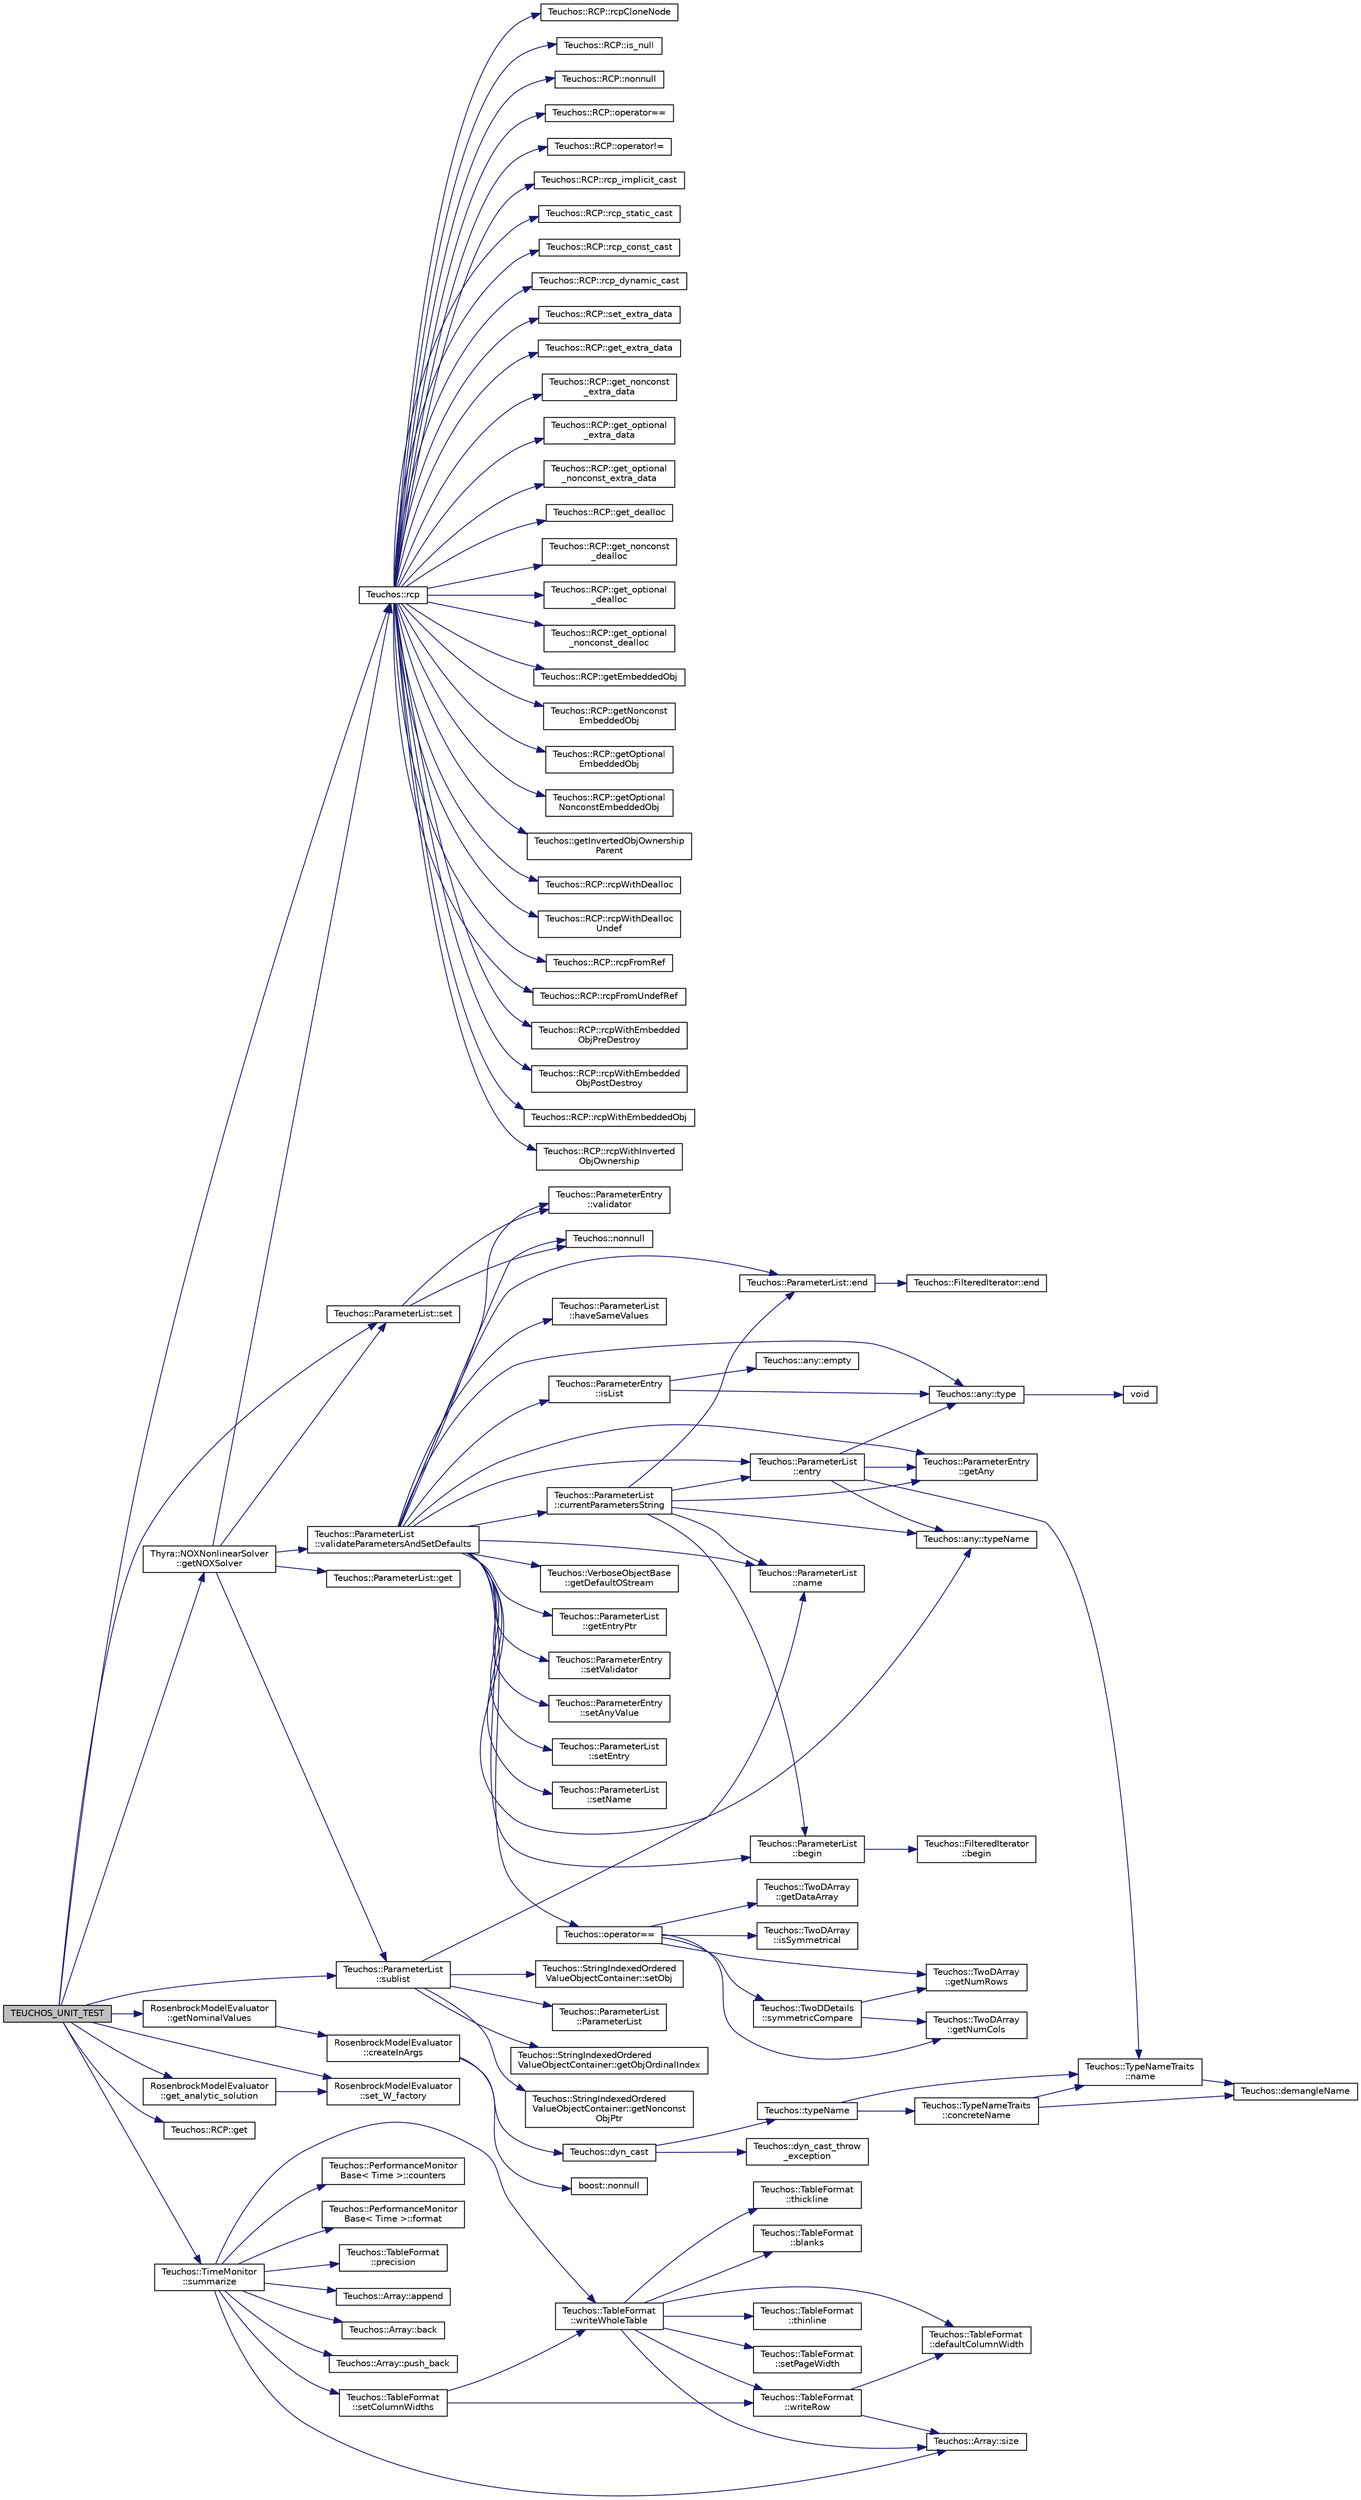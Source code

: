 digraph "TEUCHOS_UNIT_TEST"
{
  edge [fontname="Helvetica",fontsize="10",labelfontname="Helvetica",labelfontsize="10"];
  node [fontname="Helvetica",fontsize="10",shape=record];
  rankdir="LR";
  Node0 [label="TEUCHOS_UNIT_TEST",height=0.2,width=0.4,color="black", fillcolor="grey75", style="filled", fontcolor="black"];
  Node0 -> Node1 [color="midnightblue",fontsize="10",style="solid",fontname="Helvetica"];
  Node1 [label="Teuchos::rcp",height=0.2,width=0.4,color="black", fillcolor="white", style="filled",URL="$d3/d74/namespace_teuchos.html#a8ce99105ee4c7203a1ecb670a198671a",tooltip="Deprecated. "];
  Node1 -> Node2 [color="midnightblue",fontsize="10",style="solid",fontname="Helvetica"];
  Node2 [label="Teuchos::RCP::rcpWithDealloc",height=0.2,width=0.4,color="black", fillcolor="white", style="filled",URL="$d5/d9a/class_teuchos_1_1_r_c_p.html#a0c6441ac96ec5797f7b487e4c851aebe",tooltip="Initialize from a raw pointer with a deallocation policy. "];
  Node1 -> Node3 [color="midnightblue",fontsize="10",style="solid",fontname="Helvetica"];
  Node3 [label="Teuchos::RCP::rcpWithDealloc\lUndef",height=0.2,width=0.4,color="black", fillcolor="white", style="filled",URL="$d5/d9a/class_teuchos_1_1_r_c_p.html#a69ff146d10e16f667ef0ce4523a5eef7",tooltip="Initialize from a raw pointer with a deallocation policy for an undefined type. "];
  Node1 -> Node4 [color="midnightblue",fontsize="10",style="solid",fontname="Helvetica"];
  Node4 [label="Teuchos::RCP::rcpFromRef",height=0.2,width=0.4,color="black", fillcolor="white", style="filled",URL="$d5/d9a/class_teuchos_1_1_r_c_p.html#a6c754d72d6d232c97e38bc359ab6ef82",tooltip="Return a non-owning weak RCP object from a raw object reference for a defined type. "];
  Node1 -> Node5 [color="midnightblue",fontsize="10",style="solid",fontname="Helvetica"];
  Node5 [label="Teuchos::RCP::rcpFromUndefRef",height=0.2,width=0.4,color="black", fillcolor="white", style="filled",URL="$d5/d9a/class_teuchos_1_1_r_c_p.html#a823eee3138de3b23dab97b3f37e197f3",tooltip="Return a non-owning weak RCP object from a raw object reference for an undefined type. "];
  Node1 -> Node6 [color="midnightblue",fontsize="10",style="solid",fontname="Helvetica"];
  Node6 [label="Teuchos::RCP::rcpWithEmbedded\lObjPreDestroy",height=0.2,width=0.4,color="black", fillcolor="white", style="filled",URL="$d5/d9a/class_teuchos_1_1_r_c_p.html#a02148aef172f7b2c0fb2de29cb01b91a",tooltip="Create an RCP with and also put in an embedded object. "];
  Node1 -> Node7 [color="midnightblue",fontsize="10",style="solid",fontname="Helvetica"];
  Node7 [label="Teuchos::RCP::rcpWithEmbedded\lObjPostDestroy",height=0.2,width=0.4,color="black", fillcolor="white", style="filled",URL="$d5/d9a/class_teuchos_1_1_r_c_p.html#a8272eea6a27f1fce6c30fc5d568f2de7",tooltip="Create an RCP with and also put in an embedded object. "];
  Node1 -> Node8 [color="midnightblue",fontsize="10",style="solid",fontname="Helvetica"];
  Node8 [label="Teuchos::RCP::rcpWithEmbeddedObj",height=0.2,width=0.4,color="black", fillcolor="white", style="filled",URL="$d5/d9a/class_teuchos_1_1_r_c_p.html#a506210a123b6e1747d910f037065bd73",tooltip="Create an RCP with and also put in an embedded object. "];
  Node1 -> Node9 [color="midnightblue",fontsize="10",style="solid",fontname="Helvetica"];
  Node9 [label="Teuchos::RCP::rcpWithInverted\lObjOwnership",height=0.2,width=0.4,color="black", fillcolor="white", style="filled",URL="$d5/d9a/class_teuchos_1_1_r_c_p.html#abaa6bdcd39bac7dd5c12c3e0f49eba25",tooltip="Create a new RCP that inverts the ownership of parent and child. "];
  Node1 -> Node10 [color="midnightblue",fontsize="10",style="solid",fontname="Helvetica"];
  Node10 [label="Teuchos::RCP::rcpCloneNode",height=0.2,width=0.4,color="black", fillcolor="white", style="filled",URL="$d5/d9a/class_teuchos_1_1_r_c_p.html#ae07a807743d25c57754a1988645ba791",tooltip="Allocate a new RCP object with a new RCPNode with memory pointing to the initial node. "];
  Node1 -> Node11 [color="midnightblue",fontsize="10",style="solid",fontname="Helvetica"];
  Node11 [label="Teuchos::RCP::is_null",height=0.2,width=0.4,color="black", fillcolor="white", style="filled",URL="$d5/d9a/class_teuchos_1_1_r_c_p.html#a8033d79aee37a9378d73f70eb025b05d",tooltip="Returns true if the underlying pointer is null. "];
  Node1 -> Node12 [color="midnightblue",fontsize="10",style="solid",fontname="Helvetica"];
  Node12 [label="Teuchos::RCP::nonnull",height=0.2,width=0.4,color="black", fillcolor="white", style="filled",URL="$d5/d9a/class_teuchos_1_1_r_c_p.html#ad792756b35ab5a2fa8c1d1d608763aec",tooltip="Returns true if p.get()!=NULL. "];
  Node1 -> Node13 [color="midnightblue",fontsize="10",style="solid",fontname="Helvetica"];
  Node13 [label="Teuchos::RCP::operator==",height=0.2,width=0.4,color="black", fillcolor="white", style="filled",URL="$d5/d9a/class_teuchos_1_1_r_c_p.html#afab9d7e0e5480ec8b455e38de0eee49e",tooltip="Returns true if p.get()==NULL. "];
  Node1 -> Node14 [color="midnightblue",fontsize="10",style="solid",fontname="Helvetica"];
  Node14 [label="Teuchos::RCP::operator!=",height=0.2,width=0.4,color="black", fillcolor="white", style="filled",URL="$d5/d9a/class_teuchos_1_1_r_c_p.html#a4081b5c4ac5b9d630a695755a72771cc",tooltip="Returns true if p.get()!=NULL. "];
  Node1 -> Node15 [color="midnightblue",fontsize="10",style="solid",fontname="Helvetica"];
  Node15 [label="Teuchos::RCP::rcp_implicit_cast",height=0.2,width=0.4,color="black", fillcolor="white", style="filled",URL="$d5/d9a/class_teuchos_1_1_r_c_p.html#a61fc9f719ee13e5d961dcf47053883b4",tooltip="Implicit cast of underlying RCP type from T1* to T2*. "];
  Node1 -> Node16 [color="midnightblue",fontsize="10",style="solid",fontname="Helvetica"];
  Node16 [label="Teuchos::RCP::rcp_static_cast",height=0.2,width=0.4,color="black", fillcolor="white", style="filled",URL="$d5/d9a/class_teuchos_1_1_r_c_p.html#a1c369381869737e67be8cab843b18076",tooltip="Static cast of underlying RCP type from T1* to T2*. "];
  Node1 -> Node17 [color="midnightblue",fontsize="10",style="solid",fontname="Helvetica"];
  Node17 [label="Teuchos::RCP::rcp_const_cast",height=0.2,width=0.4,color="black", fillcolor="white", style="filled",URL="$d5/d9a/class_teuchos_1_1_r_c_p.html#a6931e6c2f74c9fa9467e5dc91c6cd983",tooltip="Constant cast of underlying RCP type from T1* to T2*. "];
  Node1 -> Node18 [color="midnightblue",fontsize="10",style="solid",fontname="Helvetica"];
  Node18 [label="Teuchos::RCP::rcp_dynamic_cast",height=0.2,width=0.4,color="black", fillcolor="white", style="filled",URL="$d5/d9a/class_teuchos_1_1_r_c_p.html#a1580c807c6df3fdbcb953687b4ff60c7",tooltip="Dynamic cast of underlying RCP type from T1* to T2*. "];
  Node1 -> Node19 [color="midnightblue",fontsize="10",style="solid",fontname="Helvetica"];
  Node19 [label="Teuchos::RCP::set_extra_data",height=0.2,width=0.4,color="black", fillcolor="white", style="filled",URL="$d5/d9a/class_teuchos_1_1_r_c_p.html#addd19618c28d1cbc6959f346cee07a7f",tooltip="Set extra data associated with a RCP object. "];
  Node1 -> Node20 [color="midnightblue",fontsize="10",style="solid",fontname="Helvetica"];
  Node20 [label="Teuchos::RCP::get_extra_data",height=0.2,width=0.4,color="black", fillcolor="white", style="filled",URL="$d5/d9a/class_teuchos_1_1_r_c_p.html#ab7f7cd634c8250ff0515bd55c5f3cde6",tooltip="Get a const reference to extra data associated with a RCP object. "];
  Node1 -> Node21 [color="midnightblue",fontsize="10",style="solid",fontname="Helvetica"];
  Node21 [label="Teuchos::RCP::get_nonconst\l_extra_data",height=0.2,width=0.4,color="black", fillcolor="white", style="filled",URL="$d5/d9a/class_teuchos_1_1_r_c_p.html#a8978c29ca24e96cb61185507a0419dac",tooltip="Get a non-const reference to extra data associated with a RCP object. "];
  Node1 -> Node22 [color="midnightblue",fontsize="10",style="solid",fontname="Helvetica"];
  Node22 [label="Teuchos::RCP::get_optional\l_extra_data",height=0.2,width=0.4,color="black", fillcolor="white", style="filled",URL="$d5/d9a/class_teuchos_1_1_r_c_p.html#aac70269754b423e8e76d2e75b3dfbf96",tooltip="Get a pointer to const extra data (if it exists) associated with a RCP object. "];
  Node1 -> Node23 [color="midnightblue",fontsize="10",style="solid",fontname="Helvetica"];
  Node23 [label="Teuchos::RCP::get_optional\l_nonconst_extra_data",height=0.2,width=0.4,color="black", fillcolor="white", style="filled",URL="$d5/d9a/class_teuchos_1_1_r_c_p.html#a7b838cf99afd0bb5f2ebc94ab8d73b59",tooltip="Get a pointer to non-const extra data (if it exists) associated with a RCP object. "];
  Node1 -> Node24 [color="midnightblue",fontsize="10",style="solid",fontname="Helvetica"];
  Node24 [label="Teuchos::RCP::get_dealloc",height=0.2,width=0.4,color="black", fillcolor="white", style="filled",URL="$d5/d9a/class_teuchos_1_1_r_c_p.html#a62a1b34d2efe42b0a0fb4e20c1089f89",tooltip="Return a const reference to the underlying deallocator object. "];
  Node1 -> Node25 [color="midnightblue",fontsize="10",style="solid",fontname="Helvetica"];
  Node25 [label="Teuchos::RCP::get_nonconst\l_dealloc",height=0.2,width=0.4,color="black", fillcolor="white", style="filled",URL="$d5/d9a/class_teuchos_1_1_r_c_p.html#a67483a8eaf4d6a5f234e7bd6c971b009",tooltip="Return a non-const reference to the underlying deallocator object. "];
  Node1 -> Node26 [color="midnightblue",fontsize="10",style="solid",fontname="Helvetica"];
  Node26 [label="Teuchos::RCP::get_optional\l_dealloc",height=0.2,width=0.4,color="black", fillcolor="white", style="filled",URL="$d5/d9a/class_teuchos_1_1_r_c_p.html#ac7868e0bffe12f3a8c82daa61cd4cefb",tooltip="Return a pointer to the underlying const deallocator object if it exists. "];
  Node1 -> Node27 [color="midnightblue",fontsize="10",style="solid",fontname="Helvetica"];
  Node27 [label="Teuchos::RCP::get_optional\l_nonconst_dealloc",height=0.2,width=0.4,color="black", fillcolor="white", style="filled",URL="$d5/d9a/class_teuchos_1_1_r_c_p.html#a40a73590cabeeb6ac3556981e068bd5d",tooltip="Return a pointer to the underlying non-const deallocator object if it exists. "];
  Node1 -> Node28 [color="midnightblue",fontsize="10",style="solid",fontname="Helvetica"];
  Node28 [label="Teuchos::RCP::getEmbeddedObj",height=0.2,width=0.4,color="black", fillcolor="white", style="filled",URL="$d5/d9a/class_teuchos_1_1_r_c_p.html#afd9ce82fd86820b298f9c3847d585708",tooltip="Get a const reference to an embedded object that was set by calling rcpWithEmbeddedObjPreDestroy(), rcpWithEmbeddedObjPostDestory(), or rcpWithEmbeddedObj(). "];
  Node1 -> Node29 [color="midnightblue",fontsize="10",style="solid",fontname="Helvetica"];
  Node29 [label="Teuchos::RCP::getNonconst\lEmbeddedObj",height=0.2,width=0.4,color="black", fillcolor="white", style="filled",URL="$d5/d9a/class_teuchos_1_1_r_c_p.html#a5dfd3a9f656d730dea2902f08a765811",tooltip="Get a non-const reference to an embedded object that was set by calling rcpWithEmbeddedObjPreDestroy(..."];
  Node1 -> Node30 [color="midnightblue",fontsize="10",style="solid",fontname="Helvetica"];
  Node30 [label="Teuchos::RCP::getOptional\lEmbeddedObj",height=0.2,width=0.4,color="black", fillcolor="white", style="filled",URL="$d5/d9a/class_teuchos_1_1_r_c_p.html#ae35995646037935daf4f98375cbb7ae3",tooltip="Get an optional Ptr to a const embedded object if it was set by calling rcpWithEmbeddedObjPreDestroy(..."];
  Node1 -> Node31 [color="midnightblue",fontsize="10",style="solid",fontname="Helvetica"];
  Node31 [label="Teuchos::RCP::getOptional\lNonconstEmbeddedObj",height=0.2,width=0.4,color="black", fillcolor="white", style="filled",URL="$d5/d9a/class_teuchos_1_1_r_c_p.html#a1fcb0b191b4d3f13cd7e2c139dcc4d8e",tooltip="Get an optional Ptr to a non-const embedded object if it was set by calling rcpWithEmbeddedObjPreDest..."];
  Node1 -> Node32 [color="midnightblue",fontsize="10",style="solid",fontname="Helvetica"];
  Node32 [label="Teuchos::getInvertedObjOwnership\lParent",height=0.2,width=0.4,color="black", fillcolor="white", style="filled",URL="$d3/d74/namespace_teuchos.html#a36781a62aaf40511a8eb5a8c8d3914f9",tooltip="Get the parent back from an inverted ownership RCP. "];
  Node0 -> Node33 [color="midnightblue",fontsize="10",style="solid",fontname="Helvetica"];
  Node33 [label="Teuchos::ParameterList::set",height=0.2,width=0.4,color="black", fillcolor="white", style="filled",URL="$db/d0f/class_teuchos_1_1_parameter_list.html#a4aba1b34b186a56ee70ce421f8544a50",tooltip="Set a parameter whose value has type T. "];
  Node33 -> Node34 [color="midnightblue",fontsize="10",style="solid",fontname="Helvetica"];
  Node34 [label="Teuchos::nonnull",height=0.2,width=0.4,color="black", fillcolor="white", style="filled",URL="$d2/dc5/group___teuchos___r_c_p_std_shared_ptr_conversions__grp.html#gaecc73655aad3c6aaa1de138d2427426c",tooltip="Returns true if p.get()!=NULL. "];
  Node33 -> Node35 [color="midnightblue",fontsize="10",style="solid",fontname="Helvetica"];
  Node35 [label="Teuchos::ParameterEntry\l::validator",height=0.2,width=0.4,color="black", fillcolor="white", style="filled",URL="$d8/dce/class_teuchos_1_1_parameter_entry.html#a7185dd2314bd0613e2fe8b99158e0bfc",tooltip="Return the (optional) validator object. "];
  Node0 -> Node36 [color="midnightblue",fontsize="10",style="solid",fontname="Helvetica"];
  Node36 [label="Teuchos::ParameterList\l::sublist",height=0.2,width=0.4,color="black", fillcolor="white", style="filled",URL="$db/d0f/class_teuchos_1_1_parameter_list.html#a492ec5b8cc09e51290b36e30df8f0120",tooltip="Creates an empty sublist and returns a reference to the sublist name. If the list already exists..."];
  Node36 -> Node37 [color="midnightblue",fontsize="10",style="solid",fontname="Helvetica"];
  Node37 [label="Teuchos::StringIndexedOrdered\lValueObjectContainer::getObjOrdinalIndex",height=0.2,width=0.4,color="black", fillcolor="white", style="filled",URL="$d4/de3/class_teuchos_1_1_string_indexed_ordered_value_object_container.html#a2127ead00268d48901490bd6a05dc2b8",tooltip="Get the ordinal index given the string key. "];
  Node36 -> Node38 [color="midnightblue",fontsize="10",style="solid",fontname="Helvetica"];
  Node38 [label="Teuchos::StringIndexedOrdered\lValueObjectContainer::getNonconst\lObjPtr",height=0.2,width=0.4,color="black", fillcolor="white", style="filled",URL="$d4/de3/class_teuchos_1_1_string_indexed_ordered_value_object_container.html#a9e10102f5c479445923a692489f46d5b",tooltip="Get a nonconst semi-persisting association with the stored object indexed by ordinal. "];
  Node36 -> Node39 [color="midnightblue",fontsize="10",style="solid",fontname="Helvetica"];
  Node39 [label="Teuchos::ParameterList\l::name",height=0.2,width=0.4,color="black", fillcolor="white", style="filled",URL="$db/d0f/class_teuchos_1_1_parameter_list.html#a6d8b322eb76af7593abacef528c8b890",tooltip="The name of this ParameterList. "];
  Node36 -> Node40 [color="midnightblue",fontsize="10",style="solid",fontname="Helvetica"];
  Node40 [label="Teuchos::StringIndexedOrdered\lValueObjectContainer::setObj",height=0.2,width=0.4,color="black", fillcolor="white", style="filled",URL="$d4/de3/class_teuchos_1_1_string_indexed_ordered_value_object_container.html#ab95a41b71847a7555017309920f6d356",tooltip="Set (or reset) object by value and return its ordinal index. "];
  Node36 -> Node41 [color="midnightblue",fontsize="10",style="solid",fontname="Helvetica"];
  Node41 [label="Teuchos::ParameterList\l::ParameterList",height=0.2,width=0.4,color="black", fillcolor="white", style="filled",URL="$db/d0f/class_teuchos_1_1_parameter_list.html#affafa8fb9d186e2d87f5b58be14004af",tooltip="Constructor. "];
  Node0 -> Node42 [color="midnightblue",fontsize="10",style="solid",fontname="Helvetica"];
  Node42 [label="RosenbrockModelEvaluator\l::set_W_factory",height=0.2,width=0.4,color="black", fillcolor="white", style="filled",URL="$da/d7a/class_rosenbrock_model_evaluator.html#a3baec0eb16a1740271d945f881c241fa"];
  Node0 -> Node43 [color="midnightblue",fontsize="10",style="solid",fontname="Helvetica"];
  Node43 [label="RosenbrockModelEvaluator\l::getNominalValues",height=0.2,width=0.4,color="black", fillcolor="white", style="filled",URL="$da/d7a/class_rosenbrock_model_evaluator.html#aa1ecb7a10e7305ce7be0f509a35772c1"];
  Node43 -> Node44 [color="midnightblue",fontsize="10",style="solid",fontname="Helvetica"];
  Node44 [label="RosenbrockModelEvaluator\l::createInArgs",height=0.2,width=0.4,color="black", fillcolor="white", style="filled",URL="$da/d7a/class_rosenbrock_model_evaluator.html#a5639910fb4f58a49ae06ea1d8efd618b"];
  Node44 -> Node45 [color="midnightblue",fontsize="10",style="solid",fontname="Helvetica"];
  Node45 [label="Teuchos::dyn_cast",height=0.2,width=0.4,color="black", fillcolor="white", style="filled",URL="$d3/d74/namespace_teuchos.html#a83b8843eaab7fa2229416838a4776932",tooltip="Dynamic casting utility function meant to replace dynamic_cast<T&> by throwing a better documented er..."];
  Node45 -> Node46 [color="midnightblue",fontsize="10",style="solid",fontname="Helvetica"];
  Node46 [label="Teuchos::dyn_cast_throw\l_exception",height=0.2,width=0.4,color="black", fillcolor="white", style="filled",URL="$d3/d74/namespace_teuchos.html#adb103dd25f872805d11b8da2d03e754a"];
  Node45 -> Node47 [color="midnightblue",fontsize="10",style="solid",fontname="Helvetica"];
  Node47 [label="Teuchos::typeName",height=0.2,width=0.4,color="black", fillcolor="white", style="filled",URL="$d3/d74/namespace_teuchos.html#a25c8477479b9eef2988edbb7b967476a",tooltip="Template function for returning the concrete type name of a passed-in object. "];
  Node47 -> Node48 [color="midnightblue",fontsize="10",style="solid",fontname="Helvetica"];
  Node48 [label="Teuchos::TypeNameTraits\l::concreteName",height=0.2,width=0.4,color="black", fillcolor="white", style="filled",URL="$de/d50/class_teuchos_1_1_type_name_traits.html#a8511f0456c05a21ed85ced9c53eed969"];
  Node48 -> Node49 [color="midnightblue",fontsize="10",style="solid",fontname="Helvetica"];
  Node49 [label="Teuchos::demangleName",height=0.2,width=0.4,color="black", fillcolor="white", style="filled",URL="$d3/d74/namespace_teuchos.html#ab51ffd2f72e19eea6eb568cf76539e47",tooltip="Demangle a C++ name if valid. "];
  Node48 -> Node50 [color="midnightblue",fontsize="10",style="solid",fontname="Helvetica"];
  Node50 [label="Teuchos::TypeNameTraits\l::name",height=0.2,width=0.4,color="black", fillcolor="white", style="filled",URL="$de/d50/class_teuchos_1_1_type_name_traits.html#acd376f70f0fd37929269c42db3a0b641"];
  Node50 -> Node49 [color="midnightblue",fontsize="10",style="solid",fontname="Helvetica"];
  Node47 -> Node50 [color="midnightblue",fontsize="10",style="solid",fontname="Helvetica"];
  Node44 -> Node51 [color="midnightblue",fontsize="10",style="solid",fontname="Helvetica"];
  Node51 [label="boost::nonnull",height=0.2,width=0.4,color="black", fillcolor="white", style="filled",URL="$da/daf/group___teuchos___r_c_p_boost_shared_ptr_conversions__grp.html#gaf28c8123a4b74115276d34ed1a256de7",tooltip="Returns true if p.get()!=NULL. "];
  Node0 -> Node52 [color="midnightblue",fontsize="10",style="solid",fontname="Helvetica"];
  Node52 [label="Teuchos::RCP::get",height=0.2,width=0.4,color="black", fillcolor="white", style="filled",URL="$d5/d9a/class_teuchos_1_1_r_c_p.html#adc36a705efd91e655fef2521641c26b4",tooltip="Get the raw C++ pointer to the underlying object. "];
  Node0 -> Node53 [color="midnightblue",fontsize="10",style="solid",fontname="Helvetica"];
  Node53 [label="Thyra::NOXNonlinearSolver\l::getNOXSolver",height=0.2,width=0.4,color="black", fillcolor="white", style="filled",URL="$d0/d8c/class_thyra_1_1_n_o_x_nonlinear_solver.html#af8ba56e19b5293f6f73c627f25437da9"];
  Node53 -> Node54 [color="midnightblue",fontsize="10",style="solid",fontname="Helvetica"];
  Node54 [label="Teuchos::ParameterList\l::validateParametersAndSetDefaults",height=0.2,width=0.4,color="black", fillcolor="white", style="filled",URL="$db/d0f/class_teuchos_1_1_parameter_list.html#a3408d34b88539d6f6024faa05856b91a",tooltip="Validate the parameters in this list given valid selections in the input list and set defaults for th..."];
  Node54 -> Node55 [color="midnightblue",fontsize="10",style="solid",fontname="Helvetica"];
  Node55 [label="Teuchos::VerboseObjectBase\l::getDefaultOStream",height=0.2,width=0.4,color="black", fillcolor="white", style="filled",URL="$d3/de8/class_teuchos_1_1_verbose_object_base.html#ab9b501211e8b48b597e5ce3a83e4aaf7",tooltip="Get the default output stream object. "];
  Node54 -> Node39 [color="midnightblue",fontsize="10",style="solid",fontname="Helvetica"];
  Node54 -> Node56 [color="midnightblue",fontsize="10",style="solid",fontname="Helvetica"];
  Node56 [label="Teuchos::ParameterList\l::getEntryPtr",height=0.2,width=0.4,color="black", fillcolor="white", style="filled",URL="$db/d0f/class_teuchos_1_1_parameter_list.html#a80d4c2ff6265d3d934740a6d5427511f",tooltip="Retrieves the pointer for an entry with the name name if it exists. "];
  Node54 -> Node57 [color="midnightblue",fontsize="10",style="solid",fontname="Helvetica"];
  Node57 [label="Teuchos::ParameterEntry\l::getAny",height=0.2,width=0.4,color="black", fillcolor="white", style="filled",URL="$d8/dce/class_teuchos_1_1_parameter_entry.html#a425db8b42bc49d24323293218f38eeee",tooltip="Direct access to the Teuchos::any data value underlying this object. The bool argument activeQry (def..."];
  Node54 -> Node58 [color="midnightblue",fontsize="10",style="solid",fontname="Helvetica"];
  Node58 [label="Teuchos::any::typeName",height=0.2,width=0.4,color="black", fillcolor="white", style="filled",URL="$dd/d49/class_teuchos_1_1any.html#a9e2f3f09e7a67b2725bec3dbd8c48747",tooltip="Return the name of the type. "];
  Node54 -> Node59 [color="midnightblue",fontsize="10",style="solid",fontname="Helvetica"];
  Node59 [label="Teuchos::ParameterList\l::currentParametersString",height=0.2,width=0.4,color="black", fillcolor="white", style="filled",URL="$db/d0f/class_teuchos_1_1_parameter_list.html#aabb03af47cb29354c0026c51f2e28db6",tooltip="Create a single formated std::string of all of the zero-level parameters in this list. "];
  Node59 -> Node60 [color="midnightblue",fontsize="10",style="solid",fontname="Helvetica"];
  Node60 [label="Teuchos::ParameterList\l::begin",height=0.2,width=0.4,color="black", fillcolor="white", style="filled",URL="$db/d0f/class_teuchos_1_1_parameter_list.html#a8c8df5595f92eeba117092cd9c697cf3",tooltip="An iterator pointing to the first entry. "];
  Node60 -> Node61 [color="midnightblue",fontsize="10",style="solid",fontname="Helvetica"];
  Node61 [label="Teuchos::FilteredIterator\l::begin",height=0.2,width=0.4,color="black", fillcolor="white", style="filled",URL="$d0/d5b/class_teuchos_1_1_filtered_iterator.html#a24ecb067ef1da0b4b80ac885fbf04446"];
  Node59 -> Node62 [color="midnightblue",fontsize="10",style="solid",fontname="Helvetica"];
  Node62 [label="Teuchos::ParameterList::end",height=0.2,width=0.4,color="black", fillcolor="white", style="filled",URL="$db/d0f/class_teuchos_1_1_parameter_list.html#a18d24b3c1b7689b39ed37febfd9c1351",tooltip="An iterator pointing beyond the last entry. "];
  Node62 -> Node63 [color="midnightblue",fontsize="10",style="solid",fontname="Helvetica"];
  Node63 [label="Teuchos::FilteredIterator::end",height=0.2,width=0.4,color="black", fillcolor="white", style="filled",URL="$d0/d5b/class_teuchos_1_1_filtered_iterator.html#a78f53ca359dcbe8ce69a256edbb53fd7"];
  Node59 -> Node39 [color="midnightblue",fontsize="10",style="solid",fontname="Helvetica"];
  Node59 -> Node64 [color="midnightblue",fontsize="10",style="solid",fontname="Helvetica"];
  Node64 [label="Teuchos::ParameterList\l::entry",height=0.2,width=0.4,color="black", fillcolor="white", style="filled",URL="$db/d0f/class_teuchos_1_1_parameter_list.html#a16764f2d0e8dd2bc5838a02e8124fea9",tooltip="Access to ParameterEntry (i.e., returns i->second) "];
  Node64 -> Node57 [color="midnightblue",fontsize="10",style="solid",fontname="Helvetica"];
  Node64 -> Node65 [color="midnightblue",fontsize="10",style="solid",fontname="Helvetica"];
  Node65 [label="Teuchos::any::type",height=0.2,width=0.4,color="black", fillcolor="white", style="filled",URL="$dd/d49/class_teuchos_1_1any.html#a506e528ee1048c5ddb09e865dc63fa37",tooltip="Return the type of value being stored. "];
  Node65 -> Node66 [color="midnightblue",fontsize="10",style="solid",fontname="Helvetica"];
  Node66 [label="void",height=0.2,width=0.4,color="black", fillcolor="white", style="filled",URL="$d1/dd1/3rd_party_2gc_2include_2gc_8h.html#acacfa47efcc44a29f7bb7d98f2a000f8"];
  Node64 -> Node58 [color="midnightblue",fontsize="10",style="solid",fontname="Helvetica"];
  Node64 -> Node50 [color="midnightblue",fontsize="10",style="solid",fontname="Helvetica"];
  Node59 -> Node57 [color="midnightblue",fontsize="10",style="solid",fontname="Helvetica"];
  Node59 -> Node58 [color="midnightblue",fontsize="10",style="solid",fontname="Helvetica"];
  Node54 -> Node34 [color="midnightblue",fontsize="10",style="solid",fontname="Helvetica"];
  Node54 -> Node35 [color="midnightblue",fontsize="10",style="solid",fontname="Helvetica"];
  Node54 -> Node67 [color="midnightblue",fontsize="10",style="solid",fontname="Helvetica"];
  Node67 [label="Teuchos::ParameterEntry\l::setValidator",height=0.2,width=0.4,color="black", fillcolor="white", style="filled",URL="$d8/dce/class_teuchos_1_1_parameter_entry.html#a12d2913f484d9f09cd7df550b321bc90",tooltip="Set the validator. "];
  Node54 -> Node65 [color="midnightblue",fontsize="10",style="solid",fontname="Helvetica"];
  Node54 -> Node68 [color="midnightblue",fontsize="10",style="solid",fontname="Helvetica"];
  Node68 [label="Teuchos::ParameterEntry\l::isList",height=0.2,width=0.4,color="black", fillcolor="white", style="filled",URL="$d8/dce/class_teuchos_1_1_parameter_entry.html#aceb44068957a651be7929f7b86fe95e8",tooltip="Return whether or not the value itself is a list. "];
  Node68 -> Node69 [color="midnightblue",fontsize="10",style="solid",fontname="Helvetica"];
  Node69 [label="Teuchos::any::empty",height=0.2,width=0.4,color="black", fillcolor="white", style="filled",URL="$dd/d49/class_teuchos_1_1any.html#afa3427d61d138802eb6728ea065f1e1a",tooltip="Return true if nothing is being stored. "];
  Node68 -> Node65 [color="midnightblue",fontsize="10",style="solid",fontname="Helvetica"];
  Node54 -> Node60 [color="midnightblue",fontsize="10",style="solid",fontname="Helvetica"];
  Node54 -> Node62 [color="midnightblue",fontsize="10",style="solid",fontname="Helvetica"];
  Node54 -> Node64 [color="midnightblue",fontsize="10",style="solid",fontname="Helvetica"];
  Node54 -> Node70 [color="midnightblue",fontsize="10",style="solid",fontname="Helvetica"];
  Node70 [label="Teuchos::ParameterEntry\l::setAnyValue",height=0.2,width=0.4,color="black", fillcolor="white", style="filled",URL="$d8/dce/class_teuchos_1_1_parameter_entry.html#aebb09e7d863cd7feb2a1d63bfd795181",tooltip="Set the value as an any object. "];
  Node54 -> Node71 [color="midnightblue",fontsize="10",style="solid",fontname="Helvetica"];
  Node71 [label="Teuchos::ParameterList\l::setEntry",height=0.2,width=0.4,color="black", fillcolor="white", style="filled",URL="$db/d0f/class_teuchos_1_1_parameter_list.html#aadd436c4043646906b6d653f0c1cc2be",tooltip="Set a parameter directly as a ParameterEntry. "];
  Node54 -> Node72 [color="midnightblue",fontsize="10",style="solid",fontname="Helvetica"];
  Node72 [label="Teuchos::ParameterList\l::setName",height=0.2,width=0.4,color="black", fillcolor="white", style="filled",URL="$db/d0f/class_teuchos_1_1_parameter_list.html#ae0558e82705d5d86e8559b4d846e6e1b",tooltip="Set the name of *this list. "];
  Node54 -> Node73 [color="midnightblue",fontsize="10",style="solid",fontname="Helvetica"];
  Node73 [label="Teuchos::operator==",height=0.2,width=0.4,color="black", fillcolor="white", style="filled",URL="$d3/d74/namespace_teuchos.html#a41e9372c2fde8d3e0610348a475fd86b"];
  Node73 -> Node74 [color="midnightblue",fontsize="10",style="solid",fontname="Helvetica"];
  Node74 [label="Teuchos::TwoDArray\l::isSymmetrical",height=0.2,width=0.4,color="black", fillcolor="white", style="filled",URL="$db/d1f/class_teuchos_1_1_two_d_array.html#aa8c621605cedb21e854c589acb58fbb7",tooltip="A simple flag indicating whether or not this TwoDArray should be interpurted as symmetrical. "];
  Node73 -> Node75 [color="midnightblue",fontsize="10",style="solid",fontname="Helvetica"];
  Node75 [label="Teuchos::TwoDDetails\l::symmetricCompare",height=0.2,width=0.4,color="black", fillcolor="white", style="filled",URL="$d3/d9f/namespace_teuchos_1_1_two_d_details.html#a7683bf476b4e43e8350a1463bce8415f",tooltip="A function for comparing symmetrical arrarys. "];
  Node75 -> Node76 [color="midnightblue",fontsize="10",style="solid",fontname="Helvetica"];
  Node76 [label="Teuchos::TwoDArray\l::getNumRows",height=0.2,width=0.4,color="black", fillcolor="white", style="filled",URL="$db/d1f/class_teuchos_1_1_two_d_array.html#a481157c49e018379e6fb5d5b58848d78",tooltip="returns the number of rows in the TwoDArray. "];
  Node75 -> Node77 [color="midnightblue",fontsize="10",style="solid",fontname="Helvetica"];
  Node77 [label="Teuchos::TwoDArray\l::getNumCols",height=0.2,width=0.4,color="black", fillcolor="white", style="filled",URL="$db/d1f/class_teuchos_1_1_two_d_array.html#a1e2f37b5f9a38ff3c57d7d55c074b709",tooltip="returns the number of columns in the TwoDArray. "];
  Node73 -> Node78 [color="midnightblue",fontsize="10",style="solid",fontname="Helvetica"];
  Node78 [label="Teuchos::TwoDArray\l::getDataArray",height=0.2,width=0.4,color="black", fillcolor="white", style="filled",URL="$db/d1f/class_teuchos_1_1_two_d_array.html#a770d96a76b9b610303fb75736c13d714",tooltip="Returns the 1D array that is backing this TwoDArray. "];
  Node73 -> Node76 [color="midnightblue",fontsize="10",style="solid",fontname="Helvetica"];
  Node73 -> Node77 [color="midnightblue",fontsize="10",style="solid",fontname="Helvetica"];
  Node54 -> Node79 [color="midnightblue",fontsize="10",style="solid",fontname="Helvetica"];
  Node79 [label="Teuchos::ParameterList\l::haveSameValues",height=0.2,width=0.4,color="black", fillcolor="white", style="filled",URL="$db/d0f/class_teuchos_1_1_parameter_list.html#ab8a31035c670fd624366c8b5cb43561a",tooltip="Returns true if two parameter lists have the same values. "];
  Node53 -> Node80 [color="midnightblue",fontsize="10",style="solid",fontname="Helvetica"];
  Node80 [label="Teuchos::ParameterList::get",height=0.2,width=0.4,color="black", fillcolor="white", style="filled",URL="$db/d0f/class_teuchos_1_1_parameter_list.html#acf06d867a960000f651b1d8657e083ff",tooltip="Return the parameter&#39;s value, or the default value if it is not there. "];
  Node53 -> Node1 [color="midnightblue",fontsize="10",style="solid",fontname="Helvetica"];
  Node53 -> Node36 [color="midnightblue",fontsize="10",style="solid",fontname="Helvetica"];
  Node53 -> Node33 [color="midnightblue",fontsize="10",style="solid",fontname="Helvetica"];
  Node0 -> Node81 [color="midnightblue",fontsize="10",style="solid",fontname="Helvetica"];
  Node81 [label="RosenbrockModelEvaluator\l::get_analytic_solution",height=0.2,width=0.4,color="black", fillcolor="white", style="filled",URL="$da/d7a/class_rosenbrock_model_evaluator.html#ab6c2325e1de35535ab5e84c11f923a08"];
  Node81 -> Node42 [color="midnightblue",fontsize="10",style="solid",fontname="Helvetica"];
  Node0 -> Node82 [color="midnightblue",fontsize="10",style="solid",fontname="Helvetica"];
  Node82 [label="Teuchos::TimeMonitor\l::summarize",height=0.2,width=0.4,color="black", fillcolor="white", style="filled",URL="$d8/d29/class_teuchos_1_1_time_monitor.html#a943add952f1c75ed13ce6a95a092e942",tooltip="Print summary statistics for all timers on the given communicator. "];
  Node82 -> Node83 [color="midnightblue",fontsize="10",style="solid",fontname="Helvetica"];
  Node83 [label="Teuchos::PerformanceMonitor\lBase\< Time \>::counters",height=0.2,width=0.4,color="black", fillcolor="white", style="filled",URL="$dd/d87/class_teuchos_1_1_performance_monitor_base.html#a2cb62fdaf1e4f21af47231c32818aa76",tooltip="Array of all counters that were created with getNewCounter() on the calling (MPI) process..."];
  Node82 -> Node84 [color="midnightblue",fontsize="10",style="solid",fontname="Helvetica"];
  Node84 [label="Teuchos::PerformanceMonitor\lBase\< Time \>::format",height=0.2,width=0.4,color="black", fillcolor="white", style="filled",URL="$dd/d87/class_teuchos_1_1_performance_monitor_base.html#aa12ce34e23840da4535432e6b9fbcab4",tooltip="Table format that will be used to print a summary of timer results. "];
  Node82 -> Node85 [color="midnightblue",fontsize="10",style="solid",fontname="Helvetica"];
  Node85 [label="Teuchos::TableFormat\l::precision",height=0.2,width=0.4,color="black", fillcolor="white", style="filled",URL="$d3/dc7/class_teuchos_1_1_table_format.html#a7012e987924e92042822ee0c984a3d8c",tooltip="Get the precision for writing doubles. Default is 4. "];
  Node82 -> Node86 [color="midnightblue",fontsize="10",style="solid",fontname="Helvetica"];
  Node86 [label="Teuchos::Array::append",height=0.2,width=0.4,color="black", fillcolor="white", style="filled",URL="$d1/d47/class_teuchos_1_1_array.html#af3d3a15f96ea65c43f0d477539b466d6",tooltip="Add a new entry at the end of the array. "];
  Node82 -> Node87 [color="midnightblue",fontsize="10",style="solid",fontname="Helvetica"];
  Node87 [label="Teuchos::Array::back",height=0.2,width=0.4,color="black", fillcolor="white", style="filled",URL="$d1/d47/class_teuchos_1_1_array.html#a0a74165d2d2ef06d3c9c1e04aa394f15"];
  Node82 -> Node88 [color="midnightblue",fontsize="10",style="solid",fontname="Helvetica"];
  Node88 [label="Teuchos::Array::push_back",height=0.2,width=0.4,color="black", fillcolor="white", style="filled",URL="$d1/d47/class_teuchos_1_1_array.html#a8f209506c367768c144d173da5069f5b"];
  Node82 -> Node89 [color="midnightblue",fontsize="10",style="solid",fontname="Helvetica"];
  Node89 [label="Teuchos::Array::size",height=0.2,width=0.4,color="black", fillcolor="white", style="filled",URL="$d1/d47/class_teuchos_1_1_array.html#a358ed7136b79445eb306d8d7b8cad4f5"];
  Node82 -> Node90 [color="midnightblue",fontsize="10",style="solid",fontname="Helvetica"];
  Node90 [label="Teuchos::TableFormat\l::setColumnWidths",height=0.2,width=0.4,color="black", fillcolor="white", style="filled",URL="$d3/dc7/class_teuchos_1_1_table_format.html#a38d47ebad735473338544de7a3d914f5",tooltip="Set the column widths to be used for subsequent rows. "];
  Node90 -> Node91 [color="midnightblue",fontsize="10",style="solid",fontname="Helvetica"];
  Node91 [label="Teuchos::TableFormat\l::writeRow",height=0.2,width=0.4,color="black", fillcolor="white", style="filled",URL="$d3/dc7/class_teuchos_1_1_table_format.html#aa6dba5dc178092b8e193fd7273a7f5d9",tooltip="Write the row of entries. "];
  Node91 -> Node89 [color="midnightblue",fontsize="10",style="solid",fontname="Helvetica"];
  Node91 -> Node92 [color="midnightblue",fontsize="10",style="solid",fontname="Helvetica"];
  Node92 [label="Teuchos::TableFormat\l::defaultColumnWidth",height=0.2,width=0.4,color="black", fillcolor="white", style="filled",URL="$d3/dc7/class_teuchos_1_1_table_format.html#a45aa218318b822ece0dcc46cc836ad90"];
  Node90 -> Node93 [color="midnightblue",fontsize="10",style="solid",fontname="Helvetica"];
  Node93 [label="Teuchos::TableFormat\l::writeWholeTable",height=0.2,width=0.4,color="black", fillcolor="white", style="filled",URL="$d3/dc7/class_teuchos_1_1_table_format.html#ada07be3473e6e14eba340d42efc0a889"];
  Node93 -> Node89 [color="midnightblue",fontsize="10",style="solid",fontname="Helvetica"];
  Node93 -> Node92 [color="midnightblue",fontsize="10",style="solid",fontname="Helvetica"];
  Node93 -> Node94 [color="midnightblue",fontsize="10",style="solid",fontname="Helvetica"];
  Node94 [label="Teuchos::TableFormat\l::setPageWidth",height=0.2,width=0.4,color="black", fillcolor="white", style="filled",URL="$d3/dc7/class_teuchos_1_1_table_format.html#a3ed7d7e1125dada4e0d3a79c9327e4ca",tooltip="Set the number of characters on a line. This quantity can be updated within the const method writeWho..."];
  Node93 -> Node95 [color="midnightblue",fontsize="10",style="solid",fontname="Helvetica"];
  Node95 [label="Teuchos::TableFormat\l::thickline",height=0.2,width=0.4,color="black", fillcolor="white", style="filled",URL="$d3/dc7/class_teuchos_1_1_table_format.html#a00abd91b144d5cd2a1bef3e6275bb777",tooltip="Return a thick horizontal line in equal signs \"====\" the width of the page. "];
  Node93 -> Node96 [color="midnightblue",fontsize="10",style="solid",fontname="Helvetica"];
  Node96 [label="Teuchos::TableFormat\l::blanks",height=0.2,width=0.4,color="black", fillcolor="white", style="filled",URL="$d3/dc7/class_teuchos_1_1_table_format.html#aa2d1098ae30e339b65e5b75618698363",tooltip="Return a std::string full of blanks up to the requested size. "];
  Node93 -> Node97 [color="midnightblue",fontsize="10",style="solid",fontname="Helvetica"];
  Node97 [label="Teuchos::TableFormat\l::thinline",height=0.2,width=0.4,color="black", fillcolor="white", style="filled",URL="$d3/dc7/class_teuchos_1_1_table_format.html#ac479319f3260957e51891f4f5f66d3d5",tooltip="Return a horizontal line in dashes \"----\" the width of the page. "];
  Node93 -> Node91 [color="midnightblue",fontsize="10",style="solid",fontname="Helvetica"];
  Node82 -> Node93 [color="midnightblue",fontsize="10",style="solid",fontname="Helvetica"];
}

